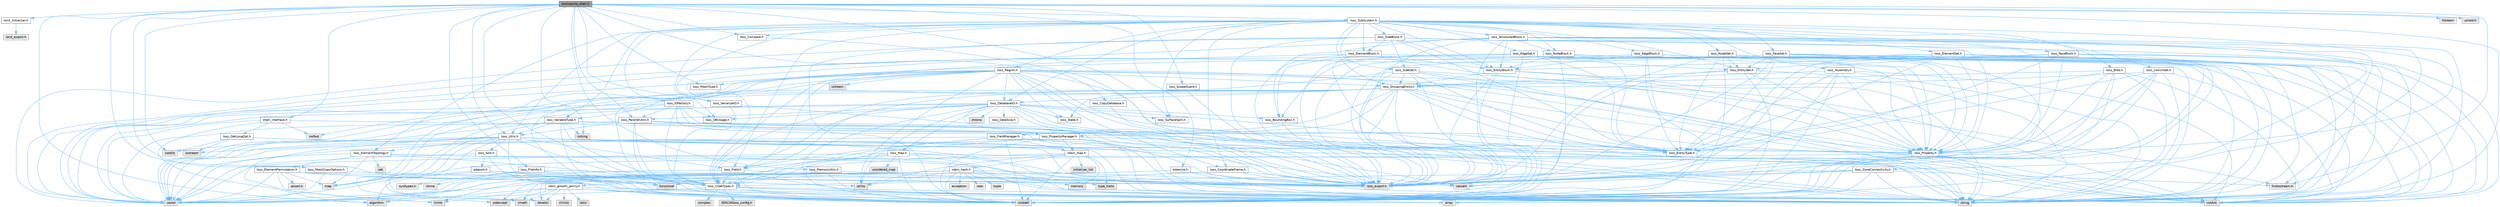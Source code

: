 digraph "src/main/io_shell.C"
{
 // INTERACTIVE_SVG=YES
 // LATEX_PDF_SIZE
  bgcolor="transparent";
  edge [fontname=Helvetica,fontsize=10,labelfontname=Helvetica,labelfontsize=10];
  node [fontname=Helvetica,fontsize=10,shape=box,height=0.2,width=0.4];
  Node1 [id="Node000001",label="src/main/io_shell.C",height=0.2,width=0.4,color="gray40", fillcolor="grey60", style="filled", fontcolor="black",tooltip=" "];
  Node1 -> Node2 [id="edge1_Node000001_Node000002",color="steelblue1",style="solid",tooltip=" "];
  Node2 [id="Node000002",label="Ionit_Initializer.h",height=0.2,width=0.4,color="grey40", fillcolor="white", style="filled",URL="$Ionit__Initializer_8h.html",tooltip=" "];
  Node2 -> Node3 [id="edge2_Node000002_Node000003",color="steelblue1",style="solid",tooltip=" "];
  Node3 [id="Node000003",label="ionit_export.h",height=0.2,width=0.4,color="grey60", fillcolor="#E0E0E0", style="filled",tooltip=" "];
  Node1 -> Node4 [id="edge3_Node000001_Node000004",color="steelblue1",style="solid",tooltip=" "];
  Node4 [id="Node000004",label="Ioss_CodeTypes.h",height=0.2,width=0.4,color="grey40", fillcolor="white", style="filled",URL="$Ioss__CodeTypes_8h.html",tooltip=" "];
  Node4 -> Node5 [id="edge4_Node000004_Node000005",color="steelblue1",style="solid",tooltip=" "];
  Node5 [id="Node000005",label="array",height=0.2,width=0.4,color="grey60", fillcolor="#E0E0E0", style="filled",tooltip=" "];
  Node4 -> Node6 [id="edge5_Node000004_Node000006",color="steelblue1",style="solid",tooltip=" "];
  Node6 [id="Node000006",label="cstddef",height=0.2,width=0.4,color="grey60", fillcolor="#E0E0E0", style="filled",tooltip=" "];
  Node4 -> Node7 [id="edge6_Node000004_Node000007",color="steelblue1",style="solid",tooltip=" "];
  Node7 [id="Node000007",label="cstdint",height=0.2,width=0.4,color="grey60", fillcolor="#E0E0E0", style="filled",tooltip=" "];
  Node4 -> Node8 [id="edge7_Node000004_Node000008",color="steelblue1",style="solid",tooltip=" "];
  Node8 [id="Node000008",label="string",height=0.2,width=0.4,color="grey60", fillcolor="#E0E0E0", style="filled",tooltip=" "];
  Node4 -> Node9 [id="edge8_Node000004_Node000009",color="steelblue1",style="solid",tooltip=" "];
  Node9 [id="Node000009",label="vector",height=0.2,width=0.4,color="grey60", fillcolor="#E0E0E0", style="filled",tooltip=" "];
  Node4 -> Node10 [id="edge9_Node000004_Node000010",color="steelblue1",style="solid",tooltip=" "];
  Node10 [id="Node000010",label="SEACASIoss_config.h",height=0.2,width=0.4,color="grey60", fillcolor="#E0E0E0", style="filled",tooltip=" "];
  Node4 -> Node11 [id="edge10_Node000004_Node000011",color="steelblue1",style="solid",tooltip=" "];
  Node11 [id="Node000011",label="complex",height=0.2,width=0.4,color="grey60", fillcolor="#E0E0E0", style="filled",tooltip=" "];
  Node1 -> Node12 [id="edge11_Node000001_Node000012",color="steelblue1",style="solid",tooltip=" "];
  Node12 [id="Node000012",label="Ioss_Compare.h",height=0.2,width=0.4,color="grey40", fillcolor="white", style="filled",URL="$Ioss__Compare_8h.html",tooltip=" "];
  Node12 -> Node13 [id="edge12_Node000012_Node000013",color="steelblue1",style="solid",tooltip=" "];
  Node13 [id="Node000013",label="ioss_export.h",height=0.2,width=0.4,color="grey60", fillcolor="#E0E0E0", style="filled",tooltip=" "];
  Node1 -> Node14 [id="edge13_Node000001_Node000014",color="steelblue1",style="solid",tooltip=" "];
  Node14 [id="Node000014",label="Ioss_CopyDatabase.h",height=0.2,width=0.4,color="grey40", fillcolor="white", style="filled",URL="$Ioss__CopyDatabase_8h.html",tooltip=" "];
  Node14 -> Node13 [id="edge14_Node000014_Node000013",color="steelblue1",style="solid",tooltip=" "];
  Node1 -> Node15 [id="edge15_Node000001_Node000015",color="steelblue1",style="solid",tooltip=" "];
  Node15 [id="Node000015",label="Ioss_FileInfo.h",height=0.2,width=0.4,color="grey40", fillcolor="white", style="filled",URL="$Ioss__FileInfo_8h.html",tooltip=" "];
  Node15 -> Node13 [id="edge16_Node000015_Node000013",color="steelblue1",style="solid",tooltip=" "];
  Node15 -> Node4 [id="edge17_Node000015_Node000004",color="steelblue1",style="solid",tooltip=" "];
  Node15 -> Node16 [id="edge18_Node000015_Node000016",color="steelblue1",style="solid",tooltip=" "];
  Node16 [id="Node000016",label="ctime",height=0.2,width=0.4,color="grey60", fillcolor="#E0E0E0", style="filled",tooltip=" "];
  Node15 -> Node8 [id="edge19_Node000015_Node000008",color="steelblue1",style="solid",tooltip=" "];
  Node15 -> Node17 [id="edge20_Node000015_Node000017",color="steelblue1",style="solid",tooltip=" "];
  Node17 [id="Node000017",label="sys/types.h",height=0.2,width=0.4,color="grey60", fillcolor="#E0E0E0", style="filled",tooltip=" "];
  Node1 -> Node18 [id="edge21_Node000001_Node000018",color="steelblue1",style="solid",tooltip=" "];
  Node18 [id="Node000018",label="Ioss_MemoryUtils.h",height=0.2,width=0.4,color="grey40", fillcolor="white", style="filled",URL="$Ioss__MemoryUtils_8h.html",tooltip=" "];
  Node18 -> Node6 [id="edge22_Node000018_Node000006",color="steelblue1",style="solid",tooltip=" "];
  Node18 -> Node13 [id="edge23_Node000018_Node000013",color="steelblue1",style="solid",tooltip=" "];
  Node1 -> Node19 [id="edge24_Node000001_Node000019",color="steelblue1",style="solid",tooltip=" "];
  Node19 [id="Node000019",label="Ioss_MeshCopyOptions.h",height=0.2,width=0.4,color="grey40", fillcolor="white", style="filled",URL="$Ioss__MeshCopyOptions_8h.html",tooltip=" "];
  Node19 -> Node9 [id="edge25_Node000019_Node000009",color="steelblue1",style="solid",tooltip=" "];
  Node19 -> Node13 [id="edge26_Node000019_Node000013",color="steelblue1",style="solid",tooltip=" "];
  Node1 -> Node20 [id="edge27_Node000001_Node000020",color="steelblue1",style="solid",tooltip=" "];
  Node20 [id="Node000020",label="Ioss_MeshType.h",height=0.2,width=0.4,color="grey40", fillcolor="white", style="filled",URL="$Ioss__MeshType_8h.html",tooltip=" "];
  Node1 -> Node21 [id="edge28_Node000001_Node000021",color="steelblue1",style="solid",tooltip=" "];
  Node21 [id="Node000021",label="Ioss_ParallelUtils.h",height=0.2,width=0.4,color="grey40", fillcolor="white", style="filled",URL="$Ioss__ParallelUtils_8h.html",tooltip=" "];
  Node21 -> Node13 [id="edge29_Node000021_Node000013",color="steelblue1",style="solid",tooltip=" "];
  Node21 -> Node4 [id="edge30_Node000021_Node000004",color="steelblue1",style="solid",tooltip=" "];
  Node21 -> Node22 [id="edge31_Node000021_Node000022",color="steelblue1",style="solid",tooltip=" "];
  Node22 [id="Node000022",label="Ioss_Utils.h",height=0.2,width=0.4,color="grey40", fillcolor="white", style="filled",URL="$Ioss__Utils_8h.html",tooltip=" "];
  Node22 -> Node13 [id="edge32_Node000022_Node000013",color="steelblue1",style="solid",tooltip=" "];
  Node22 -> Node4 [id="edge33_Node000022_Node000004",color="steelblue1",style="solid",tooltip=" "];
  Node22 -> Node23 [id="edge34_Node000022_Node000023",color="steelblue1",style="solid",tooltip=" "];
  Node23 [id="Node000023",label="Ioss_ElementTopology.h",height=0.2,width=0.4,color="grey40", fillcolor="white", style="filled",URL="$Ioss__ElementTopology_8h.html",tooltip=" "];
  Node23 -> Node13 [id="edge35_Node000023_Node000013",color="steelblue1",style="solid",tooltip=" "];
  Node23 -> Node4 [id="edge36_Node000023_Node000004",color="steelblue1",style="solid",tooltip=" "];
  Node23 -> Node24 [id="edge37_Node000023_Node000024",color="steelblue1",style="solid",tooltip=" "];
  Node24 [id="Node000024",label="Ioss_ElementPermutation.h",height=0.2,width=0.4,color="grey40", fillcolor="white", style="filled",URL="$Ioss__ElementPermutation_8h.html",tooltip=" "];
  Node24 -> Node13 [id="edge38_Node000024_Node000013",color="steelblue1",style="solid",tooltip=" "];
  Node24 -> Node4 [id="edge39_Node000024_Node000004",color="steelblue1",style="solid",tooltip=" "];
  Node24 -> Node25 [id="edge40_Node000024_Node000025",color="steelblue1",style="solid",tooltip=" "];
  Node25 [id="Node000025",label="assert.h",height=0.2,width=0.4,color="grey60", fillcolor="#E0E0E0", style="filled",tooltip=" "];
  Node24 -> Node26 [id="edge41_Node000024_Node000026",color="steelblue1",style="solid",tooltip=" "];
  Node26 [id="Node000026",label="limits",height=0.2,width=0.4,color="grey60", fillcolor="#E0E0E0", style="filled",tooltip=" "];
  Node24 -> Node27 [id="edge42_Node000024_Node000027",color="steelblue1",style="solid",tooltip=" "];
  Node27 [id="Node000027",label="map",height=0.2,width=0.4,color="grey60", fillcolor="#E0E0E0", style="filled",tooltip=" "];
  Node24 -> Node8 [id="edge43_Node000024_Node000008",color="steelblue1",style="solid",tooltip=" "];
  Node24 -> Node9 [id="edge44_Node000024_Node000009",color="steelblue1",style="solid",tooltip=" "];
  Node23 -> Node27 [id="edge45_Node000023_Node000027",color="steelblue1",style="solid",tooltip=" "];
  Node23 -> Node28 [id="edge46_Node000023_Node000028",color="steelblue1",style="solid",tooltip=" "];
  Node28 [id="Node000028",label="set",height=0.2,width=0.4,color="grey60", fillcolor="#E0E0E0", style="filled",tooltip=" "];
  Node23 -> Node8 [id="edge47_Node000023_Node000008",color="steelblue1",style="solid",tooltip=" "];
  Node23 -> Node9 [id="edge48_Node000023_Node000009",color="steelblue1",style="solid",tooltip=" "];
  Node22 -> Node29 [id="edge49_Node000022_Node000029",color="steelblue1",style="solid",tooltip=" "];
  Node29 [id="Node000029",label="Ioss_EntityType.h",height=0.2,width=0.4,color="grey40", fillcolor="white", style="filled",URL="$Ioss__EntityType_8h.html",tooltip=" "];
  Node22 -> Node30 [id="edge50_Node000022_Node000030",color="steelblue1",style="solid",tooltip=" "];
  Node30 [id="Node000030",label="Ioss_Field.h",height=0.2,width=0.4,color="grey40", fillcolor="white", style="filled",URL="$Ioss__Field_8h.html",tooltip=" "];
  Node30 -> Node13 [id="edge51_Node000030_Node000013",color="steelblue1",style="solid",tooltip=" "];
  Node30 -> Node4 [id="edge52_Node000030_Node000004",color="steelblue1",style="solid",tooltip=" "];
  Node30 -> Node6 [id="edge53_Node000030_Node000006",color="steelblue1",style="solid",tooltip=" "];
  Node30 -> Node8 [id="edge54_Node000030_Node000008",color="steelblue1",style="solid",tooltip=" "];
  Node30 -> Node9 [id="edge55_Node000030_Node000009",color="steelblue1",style="solid",tooltip=" "];
  Node22 -> Node31 [id="edge56_Node000022_Node000031",color="steelblue1",style="solid",tooltip=" "];
  Node31 [id="Node000031",label="Ioss_Property.h",height=0.2,width=0.4,color="grey40", fillcolor="white", style="filled",URL="$Ioss__Property_8h.html",tooltip=" "];
  Node31 -> Node13 [id="edge57_Node000031_Node000013",color="steelblue1",style="solid",tooltip=" "];
  Node31 -> Node7 [id="edge58_Node000031_Node000007",color="steelblue1",style="solid",tooltip=" "];
  Node31 -> Node8 [id="edge59_Node000031_Node000008",color="steelblue1",style="solid",tooltip=" "];
  Node31 -> Node9 [id="edge60_Node000031_Node000009",color="steelblue1",style="solid",tooltip=" "];
  Node22 -> Node32 [id="edge61_Node000022_Node000032",color="steelblue1",style="solid",tooltip=" "];
  Node32 [id="Node000032",label="Ioss_Sort.h",height=0.2,width=0.4,color="grey40", fillcolor="white", style="filled",URL="$Ioss__Sort_8h.html",tooltip=" "];
  Node32 -> Node33 [id="edge62_Node000032_Node000033",color="steelblue1",style="solid",tooltip=" "];
  Node33 [id="Node000033",label="pdqsort.h",height=0.2,width=0.4,color="grey40", fillcolor="white", style="filled",URL="$pdqsort_8h.html",tooltip=" "];
  Node33 -> Node34 [id="edge63_Node000033_Node000034",color="steelblue1",style="solid",tooltip=" "];
  Node34 [id="Node000034",label="algorithm",height=0.2,width=0.4,color="grey60", fillcolor="#E0E0E0", style="filled",tooltip=" "];
  Node33 -> Node6 [id="edge64_Node000033_Node000006",color="steelblue1",style="solid",tooltip=" "];
  Node33 -> Node35 [id="edge65_Node000033_Node000035",color="steelblue1",style="solid",tooltip=" "];
  Node35 [id="Node000035",label="functional",height=0.2,width=0.4,color="grey60", fillcolor="#E0E0E0", style="filled",tooltip=" "];
  Node33 -> Node36 [id="edge66_Node000033_Node000036",color="steelblue1",style="solid",tooltip=" "];
  Node36 [id="Node000036",label="iterator",height=0.2,width=0.4,color="grey60", fillcolor="#E0E0E0", style="filled",tooltip=" "];
  Node33 -> Node37 [id="edge67_Node000033_Node000037",color="steelblue1",style="solid",tooltip=" "];
  Node37 [id="Node000037",label="utility",height=0.2,width=0.4,color="grey60", fillcolor="#E0E0E0", style="filled",tooltip=" "];
  Node32 -> Node6 [id="edge68_Node000032_Node000006",color="steelblue1",style="solid",tooltip=" "];
  Node32 -> Node9 [id="edge69_Node000032_Node000009",color="steelblue1",style="solid",tooltip=" "];
  Node22 -> Node34 [id="edge70_Node000022_Node000034",color="steelblue1",style="solid",tooltip=" "];
  Node22 -> Node38 [id="edge71_Node000022_Node000038",color="steelblue1",style="solid",tooltip=" "];
  Node38 [id="Node000038",label="cassert",height=0.2,width=0.4,color="grey60", fillcolor="#E0E0E0", style="filled",tooltip=" "];
  Node22 -> Node39 [id="edge72_Node000022_Node000039",color="steelblue1",style="solid",tooltip=" "];
  Node39 [id="Node000039",label="cmath",height=0.2,width=0.4,color="grey60", fillcolor="#E0E0E0", style="filled",tooltip=" "];
  Node22 -> Node6 [id="edge73_Node000022_Node000006",color="steelblue1",style="solid",tooltip=" "];
  Node22 -> Node7 [id="edge74_Node000022_Node000007",color="steelblue1",style="solid",tooltip=" "];
  Node22 -> Node40 [id="edge75_Node000022_Node000040",color="steelblue1",style="solid",tooltip=" "];
  Node40 [id="Node000040",label="cstdlib",height=0.2,width=0.4,color="grey60", fillcolor="#E0E0E0", style="filled",tooltip=" "];
  Node22 -> Node41 [id="edge76_Node000022_Node000041",color="steelblue1",style="solid",tooltip=" "];
  Node41 [id="Node000041",label="iostream",height=0.2,width=0.4,color="grey60", fillcolor="#E0E0E0", style="filled",tooltip=" "];
  Node22 -> Node42 [id="edge77_Node000022_Node000042",color="steelblue1",style="solid",tooltip=" "];
  Node42 [id="Node000042",label="stdexcept",height=0.2,width=0.4,color="grey60", fillcolor="#E0E0E0", style="filled",tooltip=" "];
  Node22 -> Node8 [id="edge78_Node000022_Node000008",color="steelblue1",style="solid",tooltip=" "];
  Node22 -> Node9 [id="edge79_Node000022_Node000009",color="steelblue1",style="solid",tooltip=" "];
  Node21 -> Node38 [id="edge80_Node000021_Node000038",color="steelblue1",style="solid",tooltip=" "];
  Node21 -> Node6 [id="edge81_Node000021_Node000006",color="steelblue1",style="solid",tooltip=" "];
  Node21 -> Node8 [id="edge82_Node000021_Node000008",color="steelblue1",style="solid",tooltip=" "];
  Node21 -> Node9 [id="edge83_Node000021_Node000009",color="steelblue1",style="solid",tooltip=" "];
  Node1 -> Node43 [id="edge84_Node000001_Node000043",color="steelblue1",style="solid",tooltip=" "];
  Node43 [id="Node000043",label="Ioss_ScopeGuard.h",height=0.2,width=0.4,color="grey40", fillcolor="white", style="filled",URL="$Ioss__ScopeGuard_8h.html",tooltip=" "];
  Node43 -> Node13 [id="edge85_Node000043_Node000013",color="steelblue1",style="solid",tooltip=" "];
  Node1 -> Node44 [id="edge86_Node000001_Node000044",color="steelblue1",style="solid",tooltip=" "];
  Node44 [id="Node000044",label="Ioss_SerializeIO.h",height=0.2,width=0.4,color="grey40", fillcolor="white", style="filled",URL="$Ioss__SerializeIO_8h.html",tooltip=" "];
  Node44 -> Node13 [id="edge87_Node000044_Node000013",color="steelblue1",style="solid",tooltip=" "];
  Node44 -> Node4 [id="edge88_Node000044_Node000004",color="steelblue1",style="solid",tooltip=" "];
  Node1 -> Node45 [id="edge89_Node000001_Node000045",color="steelblue1",style="solid",tooltip=" "];
  Node45 [id="Node000045",label="Ioss_SubSystem.h",height=0.2,width=0.4,color="grey40", fillcolor="white", style="filled",URL="$Ioss__SubSystem_8h.html",tooltip=" "];
  Node45 -> Node46 [id="edge90_Node000045_Node000046",color="steelblue1",style="solid",tooltip=" "];
  Node46 [id="Node000046",label="Ioss_Assembly.h",height=0.2,width=0.4,color="grey40", fillcolor="white", style="filled",URL="$Ioss__Assembly_8h.html",tooltip=" "];
  Node46 -> Node13 [id="edge91_Node000046_Node000013",color="steelblue1",style="solid",tooltip=" "];
  Node46 -> Node29 [id="edge92_Node000046_Node000029",color="steelblue1",style="solid",tooltip=" "];
  Node46 -> Node31 [id="edge93_Node000046_Node000031",color="steelblue1",style="solid",tooltip=" "];
  Node46 -> Node47 [id="edge94_Node000046_Node000047",color="steelblue1",style="solid",tooltip=" "];
  Node47 [id="Node000047",label="Ioss_GroupingEntity.h",height=0.2,width=0.4,color="grey40", fillcolor="white", style="filled",URL="$Ioss__GroupingEntity_8h.html",tooltip=" "];
  Node47 -> Node13 [id="edge95_Node000047_Node000013",color="steelblue1",style="solid",tooltip=" "];
  Node47 -> Node4 [id="edge96_Node000047_Node000004",color="steelblue1",style="solid",tooltip=" "];
  Node47 -> Node48 [id="edge97_Node000047_Node000048",color="steelblue1",style="solid",tooltip=" "];
  Node48 [id="Node000048",label="Ioss_DatabaseIO.h",height=0.2,width=0.4,color="grey40", fillcolor="white", style="filled",URL="$Ioss__DatabaseIO_8h.html",tooltip=" "];
  Node48 -> Node13 [id="edge98_Node000048_Node000013",color="steelblue1",style="solid",tooltip=" "];
  Node48 -> Node49 [id="edge99_Node000048_Node000049",color="steelblue1",style="solid",tooltip=" "];
  Node49 [id="Node000049",label="Ioss_BoundingBox.h",height=0.2,width=0.4,color="grey40", fillcolor="white", style="filled",URL="$Ioss__BoundingBox_8h.html",tooltip=" "];
  Node49 -> Node13 [id="edge100_Node000049_Node000013",color="steelblue1",style="solid",tooltip=" "];
  Node48 -> Node4 [id="edge101_Node000048_Node000004",color="steelblue1",style="solid",tooltip=" "];
  Node48 -> Node50 [id="edge102_Node000048_Node000050",color="steelblue1",style="solid",tooltip=" "];
  Node50 [id="Node000050",label="Ioss_DBUsage.h",height=0.2,width=0.4,color="grey40", fillcolor="white", style="filled",URL="$Ioss__DBUsage_8h.html",tooltip=" "];
  Node48 -> Node51 [id="edge103_Node000048_Node000051",color="steelblue1",style="solid",tooltip=" "];
  Node51 [id="Node000051",label="Ioss_DataSize.h",height=0.2,width=0.4,color="grey40", fillcolor="white", style="filled",URL="$Ioss__DataSize_8h.html",tooltip=" "];
  Node48 -> Node29 [id="edge104_Node000048_Node000029",color="steelblue1",style="solid",tooltip=" "];
  Node48 -> Node52 [id="edge105_Node000048_Node000052",color="steelblue1",style="solid",tooltip=" "];
  Node52 [id="Node000052",label="Ioss_Map.h",height=0.2,width=0.4,color="grey40", fillcolor="white", style="filled",URL="$Ioss__Map_8h.html",tooltip=" "];
  Node52 -> Node13 [id="edge106_Node000052_Node000013",color="steelblue1",style="solid",tooltip=" "];
  Node52 -> Node4 [id="edge107_Node000052_Node000004",color="steelblue1",style="solid",tooltip=" "];
  Node52 -> Node30 [id="edge108_Node000052_Node000030",color="steelblue1",style="solid",tooltip=" "];
  Node52 -> Node6 [id="edge109_Node000052_Node000006",color="steelblue1",style="solid",tooltip=" "];
  Node52 -> Node7 [id="edge110_Node000052_Node000007",color="steelblue1",style="solid",tooltip=" "];
  Node52 -> Node8 [id="edge111_Node000052_Node000008",color="steelblue1",style="solid",tooltip=" "];
  Node52 -> Node9 [id="edge112_Node000052_Node000009",color="steelblue1",style="solid",tooltip=" "];
  Node52 -> Node53 [id="edge113_Node000052_Node000053",color="steelblue1",style="solid",tooltip=" "];
  Node53 [id="Node000053",label="unordered_map",height=0.2,width=0.4,color="grey60", fillcolor="#E0E0E0", style="filled",tooltip=" "];
  Node48 -> Node21 [id="edge114_Node000048_Node000021",color="steelblue1",style="solid",tooltip=" "];
  Node48 -> Node54 [id="edge115_Node000048_Node000054",color="steelblue1",style="solid",tooltip=" "];
  Node54 [id="Node000054",label="Ioss_PropertyManager.h",height=0.2,width=0.4,color="grey40", fillcolor="white", style="filled",URL="$Ioss__PropertyManager_8h.html",tooltip=" "];
  Node54 -> Node13 [id="edge116_Node000054_Node000013",color="steelblue1",style="solid",tooltip=" "];
  Node54 -> Node4 [id="edge117_Node000054_Node000004",color="steelblue1",style="solid",tooltip=" "];
  Node54 -> Node31 [id="edge118_Node000054_Node000031",color="steelblue1",style="solid",tooltip=" "];
  Node54 -> Node6 [id="edge119_Node000054_Node000006",color="steelblue1",style="solid",tooltip=" "];
  Node54 -> Node8 [id="edge120_Node000054_Node000008",color="steelblue1",style="solid",tooltip=" "];
  Node54 -> Node9 [id="edge121_Node000054_Node000009",color="steelblue1",style="solid",tooltip=" "];
  Node54 -> Node55 [id="edge122_Node000054_Node000055",color="steelblue1",style="solid",tooltip=" "];
  Node55 [id="Node000055",label="robin_map.h",height=0.2,width=0.4,color="grey40", fillcolor="white", style="filled",URL="$robin__map_8h.html",tooltip=" "];
  Node55 -> Node6 [id="edge123_Node000055_Node000006",color="steelblue1",style="solid",tooltip=" "];
  Node55 -> Node35 [id="edge124_Node000055_Node000035",color="steelblue1",style="solid",tooltip=" "];
  Node55 -> Node56 [id="edge125_Node000055_Node000056",color="steelblue1",style="solid",tooltip=" "];
  Node56 [id="Node000056",label="initializer_list",height=0.2,width=0.4,color="grey60", fillcolor="#E0E0E0", style="filled",tooltip=" "];
  Node55 -> Node57 [id="edge126_Node000055_Node000057",color="steelblue1",style="solid",tooltip=" "];
  Node57 [id="Node000057",label="memory",height=0.2,width=0.4,color="grey60", fillcolor="#E0E0E0", style="filled",tooltip=" "];
  Node55 -> Node58 [id="edge127_Node000055_Node000058",color="steelblue1",style="solid",tooltip=" "];
  Node58 [id="Node000058",label="type_traits",height=0.2,width=0.4,color="grey60", fillcolor="#E0E0E0", style="filled",tooltip=" "];
  Node55 -> Node37 [id="edge128_Node000055_Node000037",color="steelblue1",style="solid",tooltip=" "];
  Node55 -> Node59 [id="edge129_Node000055_Node000059",color="steelblue1",style="solid",tooltip=" "];
  Node59 [id="Node000059",label="robin_hash.h",height=0.2,width=0.4,color="grey40", fillcolor="white", style="filled",URL="$robin__hash_8h.html",tooltip=" "];
  Node59 -> Node34 [id="edge130_Node000059_Node000034",color="steelblue1",style="solid",tooltip=" "];
  Node59 -> Node38 [id="edge131_Node000059_Node000038",color="steelblue1",style="solid",tooltip=" "];
  Node59 -> Node39 [id="edge132_Node000059_Node000039",color="steelblue1",style="solid",tooltip=" "];
  Node59 -> Node6 [id="edge133_Node000059_Node000006",color="steelblue1",style="solid",tooltip=" "];
  Node59 -> Node7 [id="edge134_Node000059_Node000007",color="steelblue1",style="solid",tooltip=" "];
  Node59 -> Node60 [id="edge135_Node000059_Node000060",color="steelblue1",style="solid",tooltip=" "];
  Node60 [id="Node000060",label="exception",height=0.2,width=0.4,color="grey60", fillcolor="#E0E0E0", style="filled",tooltip=" "];
  Node59 -> Node36 [id="edge136_Node000059_Node000036",color="steelblue1",style="solid",tooltip=" "];
  Node59 -> Node26 [id="edge137_Node000059_Node000026",color="steelblue1",style="solid",tooltip=" "];
  Node59 -> Node57 [id="edge138_Node000059_Node000057",color="steelblue1",style="solid",tooltip=" "];
  Node59 -> Node61 [id="edge139_Node000059_Node000061",color="steelblue1",style="solid",tooltip=" "];
  Node61 [id="Node000061",label="new",height=0.2,width=0.4,color="grey60", fillcolor="#E0E0E0", style="filled",tooltip=" "];
  Node59 -> Node42 [id="edge140_Node000059_Node000042",color="steelblue1",style="solid",tooltip=" "];
  Node59 -> Node62 [id="edge141_Node000059_Node000062",color="steelblue1",style="solid",tooltip=" "];
  Node62 [id="Node000062",label="tuple",height=0.2,width=0.4,color="grey60", fillcolor="#E0E0E0", style="filled",tooltip=" "];
  Node59 -> Node58 [id="edge142_Node000059_Node000058",color="steelblue1",style="solid",tooltip=" "];
  Node59 -> Node37 [id="edge143_Node000059_Node000037",color="steelblue1",style="solid",tooltip=" "];
  Node59 -> Node9 [id="edge144_Node000059_Node000009",color="steelblue1",style="solid",tooltip=" "];
  Node59 -> Node63 [id="edge145_Node000059_Node000063",color="steelblue1",style="solid",tooltip=" "];
  Node63 [id="Node000063",label="robin_growth_policy.h",height=0.2,width=0.4,color="grey40", fillcolor="white", style="filled",URL="$robin__growth__policy_8h.html",tooltip=" "];
  Node63 -> Node34 [id="edge146_Node000063_Node000034",color="steelblue1",style="solid",tooltip=" "];
  Node63 -> Node5 [id="edge147_Node000063_Node000005",color="steelblue1",style="solid",tooltip=" "];
  Node63 -> Node64 [id="edge148_Node000063_Node000064",color="steelblue1",style="solid",tooltip=" "];
  Node64 [id="Node000064",label="climits",height=0.2,width=0.4,color="grey60", fillcolor="#E0E0E0", style="filled",tooltip=" "];
  Node63 -> Node39 [id="edge149_Node000063_Node000039",color="steelblue1",style="solid",tooltip=" "];
  Node63 -> Node6 [id="edge150_Node000063_Node000006",color="steelblue1",style="solid",tooltip=" "];
  Node63 -> Node7 [id="edge151_Node000063_Node000007",color="steelblue1",style="solid",tooltip=" "];
  Node63 -> Node36 [id="edge152_Node000063_Node000036",color="steelblue1",style="solid",tooltip=" "];
  Node63 -> Node26 [id="edge153_Node000063_Node000026",color="steelblue1",style="solid",tooltip=" "];
  Node63 -> Node65 [id="edge154_Node000063_Node000065",color="steelblue1",style="solid",tooltip=" "];
  Node65 [id="Node000065",label="ratio",height=0.2,width=0.4,color="grey60", fillcolor="#E0E0E0", style="filled",tooltip=" "];
  Node63 -> Node42 [id="edge155_Node000063_Node000042",color="steelblue1",style="solid",tooltip=" "];
  Node48 -> Node66 [id="edge156_Node000048_Node000066",color="steelblue1",style="solid",tooltip=" "];
  Node66 [id="Node000066",label="Ioss_State.h",height=0.2,width=0.4,color="grey40", fillcolor="white", style="filled",URL="$Ioss__State_8h.html",tooltip=" "];
  Node48 -> Node67 [id="edge157_Node000048_Node000067",color="steelblue1",style="solid",tooltip=" "];
  Node67 [id="Node000067",label="Ioss_SurfaceSplit.h",height=0.2,width=0.4,color="grey40", fillcolor="white", style="filled",URL="$Ioss__SurfaceSplit_8h.html",tooltip=" "];
  Node48 -> Node68 [id="edge158_Node000048_Node000068",color="steelblue1",style="solid",tooltip=" "];
  Node68 [id="Node000068",label="chrono",height=0.2,width=0.4,color="grey60", fillcolor="#E0E0E0", style="filled",tooltip=" "];
  Node48 -> Node6 [id="edge159_Node000048_Node000006",color="steelblue1",style="solid",tooltip=" "];
  Node48 -> Node7 [id="edge160_Node000048_Node000007",color="steelblue1",style="solid",tooltip=" "];
  Node48 -> Node27 [id="edge161_Node000048_Node000027",color="steelblue1",style="solid",tooltip=" "];
  Node48 -> Node8 [id="edge162_Node000048_Node000008",color="steelblue1",style="solid",tooltip=" "];
  Node48 -> Node37 [id="edge163_Node000048_Node000037",color="steelblue1",style="solid",tooltip=" "];
  Node48 -> Node9 [id="edge164_Node000048_Node000009",color="steelblue1",style="solid",tooltip=" "];
  Node47 -> Node29 [id="edge165_Node000047_Node000029",color="steelblue1",style="solid",tooltip=" "];
  Node47 -> Node30 [id="edge166_Node000047_Node000030",color="steelblue1",style="solid",tooltip=" "];
  Node47 -> Node69 [id="edge167_Node000047_Node000069",color="steelblue1",style="solid",tooltip=" "];
  Node69 [id="Node000069",label="Ioss_FieldManager.h",height=0.2,width=0.4,color="grey40", fillcolor="white", style="filled",URL="$Ioss__FieldManager_8h.html",tooltip=" "];
  Node69 -> Node13 [id="edge168_Node000069_Node000013",color="steelblue1",style="solid",tooltip=" "];
  Node69 -> Node4 [id="edge169_Node000069_Node000004",color="steelblue1",style="solid",tooltip=" "];
  Node69 -> Node30 [id="edge170_Node000069_Node000030",color="steelblue1",style="solid",tooltip=" "];
  Node69 -> Node6 [id="edge171_Node000069_Node000006",color="steelblue1",style="solid",tooltip=" "];
  Node69 -> Node8 [id="edge172_Node000069_Node000008",color="steelblue1",style="solid",tooltip=" "];
  Node69 -> Node9 [id="edge173_Node000069_Node000009",color="steelblue1",style="solid",tooltip=" "];
  Node69 -> Node55 [id="edge174_Node000069_Node000055",color="steelblue1",style="solid",tooltip=" "];
  Node47 -> Node31 [id="edge175_Node000047_Node000031",color="steelblue1",style="solid",tooltip=" "];
  Node47 -> Node54 [id="edge176_Node000047_Node000054",color="steelblue1",style="solid",tooltip=" "];
  Node47 -> Node66 [id="edge177_Node000047_Node000066",color="steelblue1",style="solid",tooltip=" "];
  Node47 -> Node70 [id="edge178_Node000047_Node000070",color="steelblue1",style="solid",tooltip=" "];
  Node70 [id="Node000070",label="Ioss_VariableType.h",height=0.2,width=0.4,color="grey40", fillcolor="white", style="filled",URL="$Ioss__VariableType_8h.html",tooltip=" "];
  Node70 -> Node13 [id="edge179_Node000070_Node000013",color="steelblue1",style="solid",tooltip=" "];
  Node70 -> Node4 [id="edge180_Node000070_Node000004",color="steelblue1",style="solid",tooltip=" "];
  Node70 -> Node22 [id="edge181_Node000070_Node000022",color="steelblue1",style="solid",tooltip=" "];
  Node70 -> Node71 [id="edge182_Node000070_Node000071",color="steelblue1",style="solid",tooltip=" "];
  Node71 [id="Node000071",label="cstring",height=0.2,width=0.4,color="grey60", fillcolor="#E0E0E0", style="filled",tooltip=" "];
  Node70 -> Node35 [id="edge183_Node000070_Node000035",color="steelblue1",style="solid",tooltip=" "];
  Node70 -> Node27 [id="edge184_Node000070_Node000027",color="steelblue1",style="solid",tooltip=" "];
  Node70 -> Node8 [id="edge185_Node000070_Node000008",color="steelblue1",style="solid",tooltip=" "];
  Node70 -> Node9 [id="edge186_Node000070_Node000009",color="steelblue1",style="solid",tooltip=" "];
  Node47 -> Node6 [id="edge187_Node000047_Node000006",color="steelblue1",style="solid",tooltip=" "];
  Node47 -> Node7 [id="edge188_Node000047_Node000007",color="steelblue1",style="solid",tooltip=" "];
  Node47 -> Node8 [id="edge189_Node000047_Node000008",color="steelblue1",style="solid",tooltip=" "];
  Node47 -> Node9 [id="edge190_Node000047_Node000009",color="steelblue1",style="solid",tooltip=" "];
  Node46 -> Node6 [id="edge191_Node000046_Node000006",color="steelblue1",style="solid",tooltip=" "];
  Node46 -> Node7 [id="edge192_Node000046_Node000007",color="steelblue1",style="solid",tooltip=" "];
  Node46 -> Node8 [id="edge193_Node000046_Node000008",color="steelblue1",style="solid",tooltip=" "];
  Node45 -> Node72 [id="edge194_Node000045_Node000072",color="steelblue1",style="solid",tooltip=" "];
  Node72 [id="Node000072",label="Ioss_Blob.h",height=0.2,width=0.4,color="grey40", fillcolor="white", style="filled",URL="$Ioss__Blob_8h.html",tooltip=" "];
  Node72 -> Node13 [id="edge195_Node000072_Node000013",color="steelblue1",style="solid",tooltip=" "];
  Node72 -> Node29 [id="edge196_Node000072_Node000029",color="steelblue1",style="solid",tooltip=" "];
  Node72 -> Node31 [id="edge197_Node000072_Node000031",color="steelblue1",style="solid",tooltip=" "];
  Node72 -> Node47 [id="edge198_Node000072_Node000047",color="steelblue1",style="solid",tooltip=" "];
  Node72 -> Node6 [id="edge199_Node000072_Node000006",color="steelblue1",style="solid",tooltip=" "];
  Node72 -> Node7 [id="edge200_Node000072_Node000007",color="steelblue1",style="solid",tooltip=" "];
  Node72 -> Node8 [id="edge201_Node000072_Node000008",color="steelblue1",style="solid",tooltip=" "];
  Node45 -> Node73 [id="edge202_Node000045_Node000073",color="steelblue1",style="solid",tooltip=" "];
  Node73 [id="Node000073",label="Ioss_CommSet.h",height=0.2,width=0.4,color="grey40", fillcolor="white", style="filled",URL="$Ioss__CommSet_8h.html",tooltip=" "];
  Node73 -> Node13 [id="edge203_Node000073_Node000013",color="steelblue1",style="solid",tooltip=" "];
  Node73 -> Node29 [id="edge204_Node000073_Node000029",color="steelblue1",style="solid",tooltip=" "];
  Node73 -> Node47 [id="edge205_Node000073_Node000047",color="steelblue1",style="solid",tooltip=" "];
  Node73 -> Node31 [id="edge206_Node000073_Node000031",color="steelblue1",style="solid",tooltip=" "];
  Node73 -> Node6 [id="edge207_Node000073_Node000006",color="steelblue1",style="solid",tooltip=" "];
  Node73 -> Node7 [id="edge208_Node000073_Node000007",color="steelblue1",style="solid",tooltip=" "];
  Node73 -> Node8 [id="edge209_Node000073_Node000008",color="steelblue1",style="solid",tooltip=" "];
  Node45 -> Node12 [id="edge210_Node000045_Node000012",color="steelblue1",style="solid",tooltip=" "];
  Node45 -> Node74 [id="edge211_Node000045_Node000074",color="steelblue1",style="solid",tooltip=" "];
  Node74 [id="Node000074",label="Ioss_CoordinateFrame.h",height=0.2,width=0.4,color="grey40", fillcolor="white", style="filled",URL="$Ioss__CoordinateFrame_8h.html",tooltip=" "];
  Node74 -> Node13 [id="edge212_Node000074_Node000013",color="steelblue1",style="solid",tooltip=" "];
  Node74 -> Node7 [id="edge213_Node000074_Node000007",color="steelblue1",style="solid",tooltip=" "];
  Node74 -> Node9 [id="edge214_Node000074_Node000009",color="steelblue1",style="solid",tooltip=" "];
  Node45 -> Node50 [id="edge215_Node000045_Node000050",color="steelblue1",style="solid",tooltip=" "];
  Node45 -> Node48 [id="edge216_Node000045_Node000048",color="steelblue1",style="solid",tooltip=" "];
  Node45 -> Node75 [id="edge217_Node000045_Node000075",color="steelblue1",style="solid",tooltip=" "];
  Node75 [id="Node000075",label="Ioss_EdgeBlock.h",height=0.2,width=0.4,color="grey40", fillcolor="white", style="filled",URL="$Ioss__EdgeBlock_8h.html",tooltip=" "];
  Node75 -> Node13 [id="edge218_Node000075_Node000013",color="steelblue1",style="solid",tooltip=" "];
  Node75 -> Node29 [id="edge219_Node000075_Node000029",color="steelblue1",style="solid",tooltip=" "];
  Node75 -> Node76 [id="edge220_Node000075_Node000076",color="steelblue1",style="solid",tooltip=" "];
  Node76 [id="Node000076",label="Ioss_EntityBlock.h",height=0.2,width=0.4,color="grey40", fillcolor="white", style="filled",URL="$Ioss__EntityBlock_8h.html",tooltip=" "];
  Node76 -> Node13 [id="edge221_Node000076_Node000013",color="steelblue1",style="solid",tooltip=" "];
  Node76 -> Node47 [id="edge222_Node000076_Node000047",color="steelblue1",style="solid",tooltip=" "];
  Node76 -> Node31 [id="edge223_Node000076_Node000031",color="steelblue1",style="solid",tooltip=" "];
  Node76 -> Node6 [id="edge224_Node000076_Node000006",color="steelblue1",style="solid",tooltip=" "];
  Node76 -> Node8 [id="edge225_Node000076_Node000008",color="steelblue1",style="solid",tooltip=" "];
  Node75 -> Node31 [id="edge226_Node000075_Node000031",color="steelblue1",style="solid",tooltip=" "];
  Node75 -> Node6 [id="edge227_Node000075_Node000006",color="steelblue1",style="solid",tooltip=" "];
  Node75 -> Node7 [id="edge228_Node000075_Node000007",color="steelblue1",style="solid",tooltip=" "];
  Node75 -> Node8 [id="edge229_Node000075_Node000008",color="steelblue1",style="solid",tooltip=" "];
  Node45 -> Node77 [id="edge230_Node000045_Node000077",color="steelblue1",style="solid",tooltip=" "];
  Node77 [id="Node000077",label="Ioss_EdgeSet.h",height=0.2,width=0.4,color="grey40", fillcolor="white", style="filled",URL="$Ioss__EdgeSet_8h.html",tooltip=" "];
  Node77 -> Node13 [id="edge231_Node000077_Node000013",color="steelblue1",style="solid",tooltip=" "];
  Node77 -> Node29 [id="edge232_Node000077_Node000029",color="steelblue1",style="solid",tooltip=" "];
  Node77 -> Node31 [id="edge233_Node000077_Node000031",color="steelblue1",style="solid",tooltip=" "];
  Node77 -> Node78 [id="edge234_Node000077_Node000078",color="steelblue1",style="solid",tooltip=" "];
  Node78 [id="Node000078",label="Ioss_EntitySet.h",height=0.2,width=0.4,color="grey40", fillcolor="white", style="filled",URL="$Ioss__EntitySet_8h.html",tooltip=" "];
  Node78 -> Node13 [id="edge235_Node000078_Node000013",color="steelblue1",style="solid",tooltip=" "];
  Node78 -> Node47 [id="edge236_Node000078_Node000047",color="steelblue1",style="solid",tooltip=" "];
  Node78 -> Node31 [id="edge237_Node000078_Node000031",color="steelblue1",style="solid",tooltip=" "];
  Node78 -> Node6 [id="edge238_Node000078_Node000006",color="steelblue1",style="solid",tooltip=" "];
  Node78 -> Node8 [id="edge239_Node000078_Node000008",color="steelblue1",style="solid",tooltip=" "];
  Node77 -> Node6 [id="edge240_Node000077_Node000006",color="steelblue1",style="solid",tooltip=" "];
  Node77 -> Node7 [id="edge241_Node000077_Node000007",color="steelblue1",style="solid",tooltip=" "];
  Node77 -> Node8 [id="edge242_Node000077_Node000008",color="steelblue1",style="solid",tooltip=" "];
  Node77 -> Node9 [id="edge243_Node000077_Node000009",color="steelblue1",style="solid",tooltip=" "];
  Node45 -> Node79 [id="edge244_Node000045_Node000079",color="steelblue1",style="solid",tooltip=" "];
  Node79 [id="Node000079",label="Ioss_ElementBlock.h",height=0.2,width=0.4,color="grey40", fillcolor="white", style="filled",URL="$Ioss__ElementBlock_8h.html",tooltip=" "];
  Node79 -> Node13 [id="edge245_Node000079_Node000013",color="steelblue1",style="solid",tooltip=" "];
  Node79 -> Node49 [id="edge246_Node000079_Node000049",color="steelblue1",style="solid",tooltip=" "];
  Node79 -> Node4 [id="edge247_Node000079_Node000004",color="steelblue1",style="solid",tooltip=" "];
  Node79 -> Node76 [id="edge248_Node000079_Node000076",color="steelblue1",style="solid",tooltip=" "];
  Node79 -> Node31 [id="edge249_Node000079_Node000031",color="steelblue1",style="solid",tooltip=" "];
  Node79 -> Node38 [id="edge250_Node000079_Node000038",color="steelblue1",style="solid",tooltip=" "];
  Node79 -> Node8 [id="edge251_Node000079_Node000008",color="steelblue1",style="solid",tooltip=" "];
  Node45 -> Node80 [id="edge252_Node000045_Node000080",color="steelblue1",style="solid",tooltip=" "];
  Node80 [id="Node000080",label="Ioss_ElementSet.h",height=0.2,width=0.4,color="grey40", fillcolor="white", style="filled",URL="$Ioss__ElementSet_8h.html",tooltip=" "];
  Node80 -> Node13 [id="edge253_Node000080_Node000013",color="steelblue1",style="solid",tooltip=" "];
  Node80 -> Node29 [id="edge254_Node000080_Node000029",color="steelblue1",style="solid",tooltip=" "];
  Node80 -> Node31 [id="edge255_Node000080_Node000031",color="steelblue1",style="solid",tooltip=" "];
  Node80 -> Node78 [id="edge256_Node000080_Node000078",color="steelblue1",style="solid",tooltip=" "];
  Node80 -> Node6 [id="edge257_Node000080_Node000006",color="steelblue1",style="solid",tooltip=" "];
  Node80 -> Node7 [id="edge258_Node000080_Node000007",color="steelblue1",style="solid",tooltip=" "];
  Node80 -> Node8 [id="edge259_Node000080_Node000008",color="steelblue1",style="solid",tooltip=" "];
  Node80 -> Node9 [id="edge260_Node000080_Node000009",color="steelblue1",style="solid",tooltip=" "];
  Node45 -> Node23 [id="edge261_Node000045_Node000023",color="steelblue1",style="solid",tooltip=" "];
  Node45 -> Node76 [id="edge262_Node000045_Node000076",color="steelblue1",style="solid",tooltip=" "];
  Node45 -> Node78 [id="edge263_Node000045_Node000078",color="steelblue1",style="solid",tooltip=" "];
  Node45 -> Node81 [id="edge264_Node000045_Node000081",color="steelblue1",style="solid",tooltip=" "];
  Node81 [id="Node000081",label="Ioss_FaceBlock.h",height=0.2,width=0.4,color="grey40", fillcolor="white", style="filled",URL="$Ioss__FaceBlock_8h.html",tooltip=" "];
  Node81 -> Node13 [id="edge265_Node000081_Node000013",color="steelblue1",style="solid",tooltip=" "];
  Node81 -> Node29 [id="edge266_Node000081_Node000029",color="steelblue1",style="solid",tooltip=" "];
  Node81 -> Node76 [id="edge267_Node000081_Node000076",color="steelblue1",style="solid",tooltip=" "];
  Node81 -> Node31 [id="edge268_Node000081_Node000031",color="steelblue1",style="solid",tooltip=" "];
  Node81 -> Node6 [id="edge269_Node000081_Node000006",color="steelblue1",style="solid",tooltip=" "];
  Node81 -> Node7 [id="edge270_Node000081_Node000007",color="steelblue1",style="solid",tooltip=" "];
  Node81 -> Node8 [id="edge271_Node000081_Node000008",color="steelblue1",style="solid",tooltip=" "];
  Node45 -> Node82 [id="edge272_Node000045_Node000082",color="steelblue1",style="solid",tooltip=" "];
  Node82 [id="Node000082",label="Ioss_FaceSet.h",height=0.2,width=0.4,color="grey40", fillcolor="white", style="filled",URL="$Ioss__FaceSet_8h.html",tooltip=" "];
  Node82 -> Node13 [id="edge273_Node000082_Node000013",color="steelblue1",style="solid",tooltip=" "];
  Node82 -> Node29 [id="edge274_Node000082_Node000029",color="steelblue1",style="solid",tooltip=" "];
  Node82 -> Node31 [id="edge275_Node000082_Node000031",color="steelblue1",style="solid",tooltip=" "];
  Node82 -> Node78 [id="edge276_Node000082_Node000078",color="steelblue1",style="solid",tooltip=" "];
  Node82 -> Node6 [id="edge277_Node000082_Node000006",color="steelblue1",style="solid",tooltip=" "];
  Node82 -> Node7 [id="edge278_Node000082_Node000007",color="steelblue1",style="solid",tooltip=" "];
  Node82 -> Node8 [id="edge279_Node000082_Node000008",color="steelblue1",style="solid",tooltip=" "];
  Node82 -> Node9 [id="edge280_Node000082_Node000009",color="steelblue1",style="solid",tooltip=" "];
  Node45 -> Node30 [id="edge281_Node000045_Node000030",color="steelblue1",style="solid",tooltip=" "];
  Node45 -> Node47 [id="edge282_Node000045_Node000047",color="steelblue1",style="solid",tooltip=" "];
  Node45 -> Node83 [id="edge283_Node000045_Node000083",color="steelblue1",style="solid",tooltip=" "];
  Node83 [id="Node000083",label="Ioss_IOFactory.h",height=0.2,width=0.4,color="grey40", fillcolor="white", style="filled",URL="$Ioss__IOFactory_8h.html",tooltip=" "];
  Node83 -> Node13 [id="edge284_Node000083_Node000013",color="steelblue1",style="solid",tooltip=" "];
  Node83 -> Node4 [id="edge285_Node000083_Node000004",color="steelblue1",style="solid",tooltip=" "];
  Node83 -> Node8 [id="edge286_Node000083_Node000008",color="steelblue1",style="solid",tooltip=" "];
  Node83 -> Node50 [id="edge287_Node000083_Node000050",color="steelblue1",style="solid",tooltip=" "];
  Node83 -> Node21 [id="edge288_Node000083_Node000021",color="steelblue1",style="solid",tooltip=" "];
  Node83 -> Node54 [id="edge289_Node000083_Node000054",color="steelblue1",style="solid",tooltip=" "];
  Node83 -> Node27 [id="edge290_Node000083_Node000027",color="steelblue1",style="solid",tooltip=" "];
  Node83 -> Node9 [id="edge291_Node000083_Node000009",color="steelblue1",style="solid",tooltip=" "];
  Node45 -> Node84 [id="edge292_Node000045_Node000084",color="steelblue1",style="solid",tooltip=" "];
  Node84 [id="Node000084",label="Ioss_NodeBlock.h",height=0.2,width=0.4,color="grey40", fillcolor="white", style="filled",URL="$Ioss__NodeBlock_8h.html",tooltip=" "];
  Node84 -> Node13 [id="edge293_Node000084_Node000013",color="steelblue1",style="solid",tooltip=" "];
  Node84 -> Node49 [id="edge294_Node000084_Node000049",color="steelblue1",style="solid",tooltip=" "];
  Node84 -> Node76 [id="edge295_Node000084_Node000076",color="steelblue1",style="solid",tooltip=" "];
  Node84 -> Node29 [id="edge296_Node000084_Node000029",color="steelblue1",style="solid",tooltip=" "];
  Node84 -> Node31 [id="edge297_Node000084_Node000031",color="steelblue1",style="solid",tooltip=" "];
  Node84 -> Node6 [id="edge298_Node000084_Node000006",color="steelblue1",style="solid",tooltip=" "];
  Node84 -> Node7 [id="edge299_Node000084_Node000007",color="steelblue1",style="solid",tooltip=" "];
  Node84 -> Node8 [id="edge300_Node000084_Node000008",color="steelblue1",style="solid",tooltip=" "];
  Node45 -> Node85 [id="edge301_Node000045_Node000085",color="steelblue1",style="solid",tooltip=" "];
  Node85 [id="Node000085",label="Ioss_NodeSet.h",height=0.2,width=0.4,color="grey40", fillcolor="white", style="filled",URL="$Ioss__NodeSet_8h.html",tooltip=" "];
  Node85 -> Node13 [id="edge302_Node000085_Node000013",color="steelblue1",style="solid",tooltip=" "];
  Node85 -> Node29 [id="edge303_Node000085_Node000029",color="steelblue1",style="solid",tooltip=" "];
  Node85 -> Node31 [id="edge304_Node000085_Node000031",color="steelblue1",style="solid",tooltip=" "];
  Node85 -> Node78 [id="edge305_Node000085_Node000078",color="steelblue1",style="solid",tooltip=" "];
  Node85 -> Node6 [id="edge306_Node000085_Node000006",color="steelblue1",style="solid",tooltip=" "];
  Node85 -> Node7 [id="edge307_Node000085_Node000007",color="steelblue1",style="solid",tooltip=" "];
  Node85 -> Node8 [id="edge308_Node000085_Node000008",color="steelblue1",style="solid",tooltip=" "];
  Node45 -> Node31 [id="edge309_Node000045_Node000031",color="steelblue1",style="solid",tooltip=" "];
  Node45 -> Node86 [id="edge310_Node000045_Node000086",color="steelblue1",style="solid",tooltip=" "];
  Node86 [id="Node000086",label="Ioss_Region.h",height=0.2,width=0.4,color="grey40", fillcolor="white", style="filled",URL="$Ioss__Region_8h.html",tooltip=" "];
  Node86 -> Node13 [id="edge311_Node000086_Node000013",color="steelblue1",style="solid",tooltip=" "];
  Node86 -> Node74 [id="edge312_Node000086_Node000074",color="steelblue1",style="solid",tooltip=" "];
  Node86 -> Node48 [id="edge313_Node000086_Node000048",color="steelblue1",style="solid",tooltip=" "];
  Node86 -> Node29 [id="edge314_Node000086_Node000029",color="steelblue1",style="solid",tooltip=" "];
  Node86 -> Node30 [id="edge315_Node000086_Node000030",color="steelblue1",style="solid",tooltip=" "];
  Node86 -> Node47 [id="edge316_Node000086_Node000047",color="steelblue1",style="solid",tooltip=" "];
  Node86 -> Node20 [id="edge317_Node000086_Node000020",color="steelblue1",style="solid",tooltip=" "];
  Node86 -> Node31 [id="edge318_Node000086_Node000031",color="steelblue1",style="solid",tooltip=" "];
  Node86 -> Node66 [id="edge319_Node000086_Node000066",color="steelblue1",style="solid",tooltip=" "];
  Node86 -> Node6 [id="edge320_Node000086_Node000006",color="steelblue1",style="solid",tooltip=" "];
  Node86 -> Node7 [id="edge321_Node000086_Node000007",color="steelblue1",style="solid",tooltip=" "];
  Node86 -> Node35 [id="edge322_Node000086_Node000035",color="steelblue1",style="solid",tooltip=" "];
  Node86 -> Node87 [id="edge323_Node000086_Node000087",color="steelblue1",style="solid",tooltip=" "];
  Node87 [id="Node000087",label="iosfwd",height=0.2,width=0.4,color="grey60", fillcolor="#E0E0E0", style="filled",tooltip=" "];
  Node86 -> Node27 [id="edge324_Node000086_Node000027",color="steelblue1",style="solid",tooltip=" "];
  Node86 -> Node8 [id="edge325_Node000086_Node000008",color="steelblue1",style="solid",tooltip=" "];
  Node86 -> Node37 [id="edge326_Node000086_Node000037",color="steelblue1",style="solid",tooltip=" "];
  Node86 -> Node9 [id="edge327_Node000086_Node000009",color="steelblue1",style="solid",tooltip=" "];
  Node86 -> Node88 [id="edge328_Node000086_Node000088",color="steelblue1",style="solid",tooltip=" "];
  Node88 [id="Node000088",label="sstream",height=0.2,width=0.4,color="grey60", fillcolor="#E0E0E0", style="filled",tooltip=" "];
  Node86 -> Node89 [id="edge329_Node000086_Node000089",color="steelblue1",style="solid",tooltip=" "];
  Node89 [id="Node000089",label="fmt/ostream.h",height=0.2,width=0.4,color="grey60", fillcolor="#E0E0E0", style="filled",tooltip=" "];
  Node45 -> Node44 [id="edge330_Node000045_Node000044",color="steelblue1",style="solid",tooltip=" "];
  Node45 -> Node90 [id="edge331_Node000045_Node000090",color="steelblue1",style="solid",tooltip=" "];
  Node90 [id="Node000090",label="Ioss_SideBlock.h",height=0.2,width=0.4,color="grey40", fillcolor="white", style="filled",URL="$Ioss__SideBlock_8h.html",tooltip=" "];
  Node90 -> Node13 [id="edge332_Node000090_Node000013",color="steelblue1",style="solid",tooltip=" "];
  Node90 -> Node79 [id="edge333_Node000090_Node000079",color="steelblue1",style="solid",tooltip=" "];
  Node90 -> Node76 [id="edge334_Node000090_Node000076",color="steelblue1",style="solid",tooltip=" "];
  Node90 -> Node29 [id="edge335_Node000090_Node000029",color="steelblue1",style="solid",tooltip=" "];
  Node90 -> Node31 [id="edge336_Node000090_Node000031",color="steelblue1",style="solid",tooltip=" "];
  Node90 -> Node91 [id="edge337_Node000090_Node000091",color="steelblue1",style="solid",tooltip=" "];
  Node91 [id="Node000091",label="Ioss_SideSet.h",height=0.2,width=0.4,color="grey40", fillcolor="white", style="filled",URL="$Ioss__SideSet_8h.html",tooltip=" "];
  Node91 -> Node13 [id="edge338_Node000091_Node000013",color="steelblue1",style="solid",tooltip=" "];
  Node91 -> Node29 [id="edge339_Node000091_Node000029",color="steelblue1",style="solid",tooltip=" "];
  Node91 -> Node47 [id="edge340_Node000091_Node000047",color="steelblue1",style="solid",tooltip=" "];
  Node91 -> Node31 [id="edge341_Node000091_Node000031",color="steelblue1",style="solid",tooltip=" "];
  Node91 -> Node6 [id="edge342_Node000091_Node000006",color="steelblue1",style="solid",tooltip=" "];
  Node91 -> Node7 [id="edge343_Node000091_Node000007",color="steelblue1",style="solid",tooltip=" "];
  Node91 -> Node8 [id="edge344_Node000091_Node000008",color="steelblue1",style="solid",tooltip=" "];
  Node91 -> Node9 [id="edge345_Node000091_Node000009",color="steelblue1",style="solid",tooltip=" "];
  Node90 -> Node6 [id="edge346_Node000090_Node000006",color="steelblue1",style="solid",tooltip=" "];
  Node90 -> Node7 [id="edge347_Node000090_Node000007",color="steelblue1",style="solid",tooltip=" "];
  Node90 -> Node8 [id="edge348_Node000090_Node000008",color="steelblue1",style="solid",tooltip=" "];
  Node90 -> Node9 [id="edge349_Node000090_Node000009",color="steelblue1",style="solid",tooltip=" "];
  Node45 -> Node91 [id="edge350_Node000045_Node000091",color="steelblue1",style="solid",tooltip=" "];
  Node45 -> Node92 [id="edge351_Node000045_Node000092",color="steelblue1",style="solid",tooltip=" "];
  Node92 [id="Node000092",label="Ioss_StructuredBlock.h",height=0.2,width=0.4,color="grey40", fillcolor="white", style="filled",URL="$Ioss__StructuredBlock_8h.html",tooltip=" "];
  Node92 -> Node13 [id="edge352_Node000092_Node000013",color="steelblue1",style="solid",tooltip=" "];
  Node92 -> Node49 [id="edge353_Node000092_Node000049",color="steelblue1",style="solid",tooltip=" "];
  Node92 -> Node4 [id="edge354_Node000092_Node000004",color="steelblue1",style="solid",tooltip=" "];
  Node92 -> Node76 [id="edge355_Node000092_Node000076",color="steelblue1",style="solid",tooltip=" "];
  Node92 -> Node84 [id="edge356_Node000092_Node000084",color="steelblue1",style="solid",tooltip=" "];
  Node92 -> Node31 [id="edge357_Node000092_Node000031",color="steelblue1",style="solid",tooltip=" "];
  Node92 -> Node93 [id="edge358_Node000092_Node000093",color="steelblue1",style="solid",tooltip=" "];
  Node93 [id="Node000093",label="Ioss_ZoneConnectivity.h",height=0.2,width=0.4,color="grey40", fillcolor="white", style="filled",URL="$Ioss__ZoneConnectivity_8h.html",tooltip=" "];
  Node93 -> Node13 [id="edge359_Node000093_Node000013",color="steelblue1",style="solid",tooltip=" "];
  Node93 -> Node4 [id="edge360_Node000093_Node000004",color="steelblue1",style="solid",tooltip=" "];
  Node93 -> Node5 [id="edge361_Node000093_Node000005",color="steelblue1",style="solid",tooltip=" "];
  Node93 -> Node38 [id="edge362_Node000093_Node000038",color="steelblue1",style="solid",tooltip=" "];
  Node93 -> Node89 [id="edge363_Node000093_Node000089",color="steelblue1",style="solid",tooltip=" "];
  Node93 -> Node8 [id="edge364_Node000093_Node000008",color="steelblue1",style="solid",tooltip=" "];
  Node92 -> Node5 [id="edge365_Node000092_Node000005",color="steelblue1",style="solid",tooltip=" "];
  Node92 -> Node38 [id="edge366_Node000092_Node000038",color="steelblue1",style="solid",tooltip=" "];
  Node92 -> Node89 [id="edge367_Node000092_Node000089",color="steelblue1",style="solid",tooltip=" "];
  Node92 -> Node8 [id="edge368_Node000092_Node000008",color="steelblue1",style="solid",tooltip=" "];
  Node45 -> Node67 [id="edge369_Node000045_Node000067",color="steelblue1",style="solid",tooltip=" "];
  Node45 -> Node22 [id="edge370_Node000045_Node000022",color="steelblue1",style="solid",tooltip=" "];
  Node45 -> Node70 [id="edge371_Node000045_Node000070",color="steelblue1",style="solid",tooltip=" "];
  Node1 -> Node67 [id="edge372_Node000001_Node000067",color="steelblue1",style="solid",tooltip=" "];
  Node1 -> Node22 [id="edge373_Node000001_Node000022",color="steelblue1",style="solid",tooltip=" "];
  Node1 -> Node89 [id="edge374_Node000001_Node000089",color="steelblue1",style="solid",tooltip=" "];
  Node1 -> Node94 [id="edge375_Node000001_Node000094",color="steelblue1",style="solid",tooltip=" "];
  Node94 [id="Node000094",label="tokenize.h",height=0.2,width=0.4,color="grey40", fillcolor="white", style="filled",URL="$tokenize_8h.html",tooltip=" "];
  Node94 -> Node13 [id="edge376_Node000094_Node000013",color="steelblue1",style="solid",tooltip=" "];
  Node94 -> Node8 [id="edge377_Node000094_Node000008",color="steelblue1",style="solid",tooltip=" "];
  Node94 -> Node9 [id="edge378_Node000094_Node000009",color="steelblue1",style="solid",tooltip=" "];
  Node1 -> Node34 [id="edge379_Node000001_Node000034",color="steelblue1",style="solid",tooltip=" "];
  Node1 -> Node6 [id="edge380_Node000001_Node000006",color="steelblue1",style="solid",tooltip=" "];
  Node1 -> Node40 [id="edge381_Node000001_Node000040",color="steelblue1",style="solid",tooltip=" "];
  Node1 -> Node71 [id="edge382_Node000001_Node000071",color="steelblue1",style="solid",tooltip=" "];
  Node1 -> Node95 [id="edge383_Node000001_Node000095",color="steelblue1",style="solid",tooltip=" "];
  Node95 [id="Node000095",label="fstream",height=0.2,width=0.4,color="grey60", fillcolor="#E0E0E0", style="filled",tooltip=" "];
  Node1 -> Node8 [id="edge384_Node000001_Node000008",color="steelblue1",style="solid",tooltip=" "];
  Node1 -> Node96 [id="edge385_Node000001_Node000096",color="steelblue1",style="solid",tooltip=" "];
  Node96 [id="Node000096",label="unistd.h",height=0.2,width=0.4,color="grey60", fillcolor="#E0E0E0", style="filled",tooltip=" "];
  Node1 -> Node97 [id="edge386_Node000001_Node000097",color="steelblue1",style="solid",tooltip=" "];
  Node97 [id="Node000097",label="shell_interface.h",height=0.2,width=0.4,color="grey40", fillcolor="white", style="filled",URL="$shell__interface_8h.html",tooltip=" "];
  Node97 -> Node98 [id="edge387_Node000097_Node000098",color="steelblue1",style="solid",tooltip=" "];
  Node98 [id="Node000098",label="Ioss_GetLongOpt.h",height=0.2,width=0.4,color="grey40", fillcolor="white", style="filled",URL="$Ioss__GetLongOpt_8h.html",tooltip=" "];
  Node98 -> Node13 [id="edge388_Node000098_Node000013",color="steelblue1",style="solid",tooltip=" "];
  Node98 -> Node40 [id="edge389_Node000098_Node000040",color="steelblue1",style="solid",tooltip=" "];
  Node98 -> Node41 [id="edge390_Node000098_Node000041",color="steelblue1",style="solid",tooltip=" "];
  Node97 -> Node87 [id="edge391_Node000097_Node000087",color="steelblue1",style="solid",tooltip=" "];
  Node97 -> Node26 [id="edge392_Node000097_Node000026",color="steelblue1",style="solid",tooltip=" "];
  Node97 -> Node8 [id="edge393_Node000097_Node000008",color="steelblue1",style="solid",tooltip=" "];
  Node97 -> Node9 [id="edge394_Node000097_Node000009",color="steelblue1",style="solid",tooltip=" "];
}
